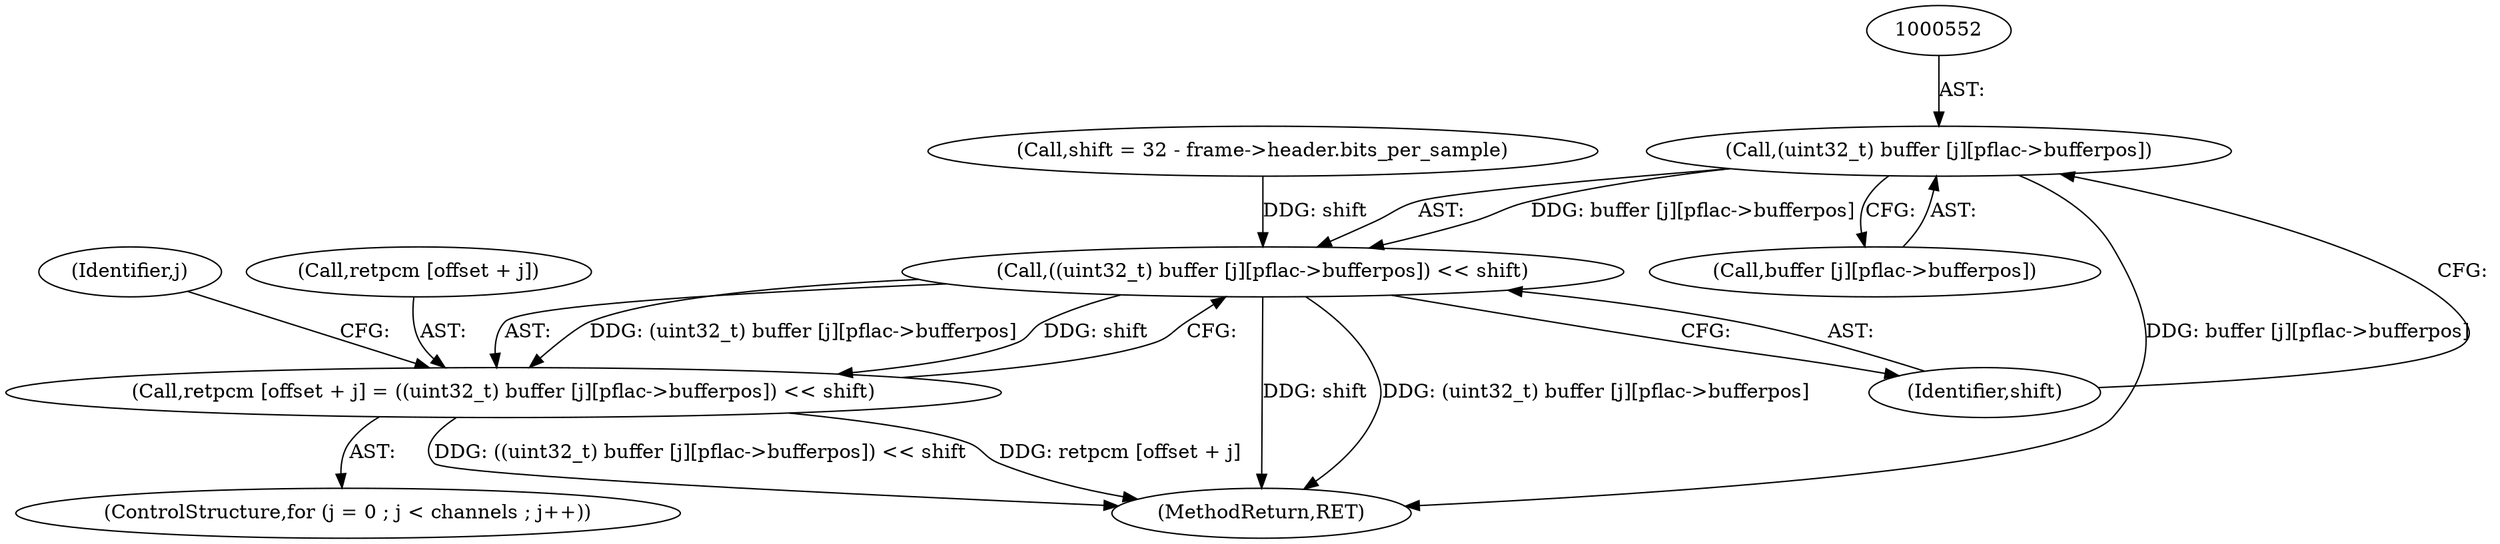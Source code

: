 digraph "0_libsndfile_60b234301adf258786d8b90be5c1d437fc8799e0@array" {
"1000551" [label="(Call,(uint32_t) buffer [j][pflac->bufferpos])"];
"1000550" [label="(Call,((uint32_t) buffer [j][pflac->bufferpos]) << shift)"];
"1000544" [label="(Call,retpcm [offset + j] = ((uint32_t) buffer [j][pflac->bufferpos]) << shift)"];
"1000535" [label="(ControlStructure,for (j = 0 ; j < channels ; j++))"];
"1000553" [label="(Call,buffer [j][pflac->bufferpos])"];
"1000481" [label="(Call,shift = 32 - frame->header.bits_per_sample)"];
"1000551" [label="(Call,(uint32_t) buffer [j][pflac->bufferpos])"];
"1000543" [label="(Identifier,j)"];
"1000808" [label="(MethodReturn,RET)"];
"1000560" [label="(Identifier,shift)"];
"1000545" [label="(Call,retpcm [offset + j])"];
"1000544" [label="(Call,retpcm [offset + j] = ((uint32_t) buffer [j][pflac->bufferpos]) << shift)"];
"1000550" [label="(Call,((uint32_t) buffer [j][pflac->bufferpos]) << shift)"];
"1000551" -> "1000550"  [label="AST: "];
"1000551" -> "1000553"  [label="CFG: "];
"1000552" -> "1000551"  [label="AST: "];
"1000553" -> "1000551"  [label="AST: "];
"1000560" -> "1000551"  [label="CFG: "];
"1000551" -> "1000808"  [label="DDG: buffer [j][pflac->bufferpos]"];
"1000551" -> "1000550"  [label="DDG: buffer [j][pflac->bufferpos]"];
"1000550" -> "1000544"  [label="AST: "];
"1000550" -> "1000560"  [label="CFG: "];
"1000560" -> "1000550"  [label="AST: "];
"1000544" -> "1000550"  [label="CFG: "];
"1000550" -> "1000808"  [label="DDG: shift"];
"1000550" -> "1000808"  [label="DDG: (uint32_t) buffer [j][pflac->bufferpos]"];
"1000550" -> "1000544"  [label="DDG: (uint32_t) buffer [j][pflac->bufferpos]"];
"1000550" -> "1000544"  [label="DDG: shift"];
"1000481" -> "1000550"  [label="DDG: shift"];
"1000544" -> "1000535"  [label="AST: "];
"1000545" -> "1000544"  [label="AST: "];
"1000543" -> "1000544"  [label="CFG: "];
"1000544" -> "1000808"  [label="DDG: ((uint32_t) buffer [j][pflac->bufferpos]) << shift"];
"1000544" -> "1000808"  [label="DDG: retpcm [offset + j]"];
}
